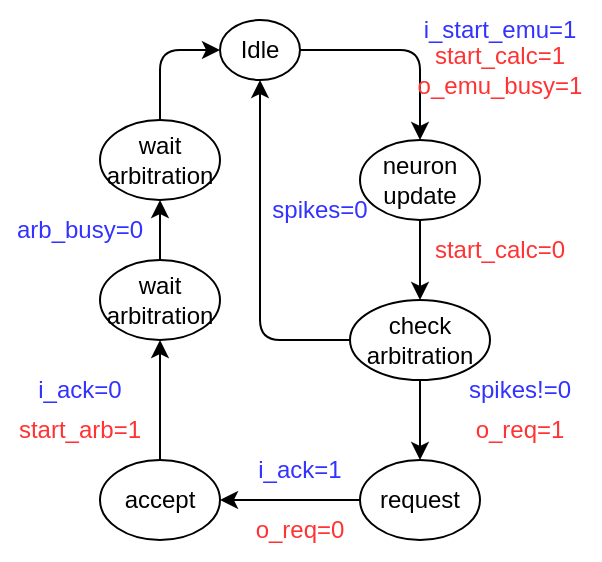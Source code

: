 <mxfile version="26.1.1">
  <diagram name="Page-1" id="e37KfjeBLMmAc0bgkDCy">
    <mxGraphModel dx="574" dy="317" grid="1" gridSize="10" guides="1" tooltips="1" connect="1" arrows="1" fold="1" page="1" pageScale="1" pageWidth="850" pageHeight="1100" math="0" shadow="0">
      <root>
        <mxCell id="0" />
        <mxCell id="1" parent="0" />
        <mxCell id="1oTYcd60OLYXgHPPM0VE-11" style="edgeStyle=orthogonalEdgeStyle;rounded=1;orthogonalLoop=1;jettySize=auto;html=1;exitX=1;exitY=0.5;exitDx=0;exitDy=0;entryX=0.5;entryY=0;entryDx=0;entryDy=0;curved=0;" edge="1" parent="1" source="1oTYcd60OLYXgHPPM0VE-3" target="1oTYcd60OLYXgHPPM0VE-10">
          <mxGeometry relative="1" as="geometry" />
        </mxCell>
        <mxCell id="1oTYcd60OLYXgHPPM0VE-3" value="Idle" style="ellipse;whiteSpace=wrap;html=1;" vertex="1" parent="1">
          <mxGeometry x="150" y="140" width="40" height="30" as="geometry" />
        </mxCell>
        <mxCell id="1oTYcd60OLYXgHPPM0VE-15" style="edgeStyle=orthogonalEdgeStyle;rounded=0;orthogonalLoop=1;jettySize=auto;html=1;exitX=0.5;exitY=1;exitDx=0;exitDy=0;" edge="1" parent="1" source="1oTYcd60OLYXgHPPM0VE-10" target="1oTYcd60OLYXgHPPM0VE-14">
          <mxGeometry relative="1" as="geometry" />
        </mxCell>
        <mxCell id="1oTYcd60OLYXgHPPM0VE-10" value="neuron update" style="ellipse;whiteSpace=wrap;html=1;" vertex="1" parent="1">
          <mxGeometry x="220" y="200" width="60" height="40" as="geometry" />
        </mxCell>
        <mxCell id="1oTYcd60OLYXgHPPM0VE-12" value="&lt;span style=&quot;color: rgb(51, 51, 255);&quot;&gt;i_start_emu=1&lt;/span&gt;" style="text;html=1;align=center;verticalAlign=middle;whiteSpace=wrap;rounded=0;" vertex="1" parent="1">
          <mxGeometry x="260" y="130" width="60" height="30" as="geometry" />
        </mxCell>
        <mxCell id="1oTYcd60OLYXgHPPM0VE-13" value="&lt;div&gt;&lt;span style=&quot;color: rgb(255, 51, 51);&quot;&gt;start_calc=1&lt;/span&gt;&lt;/div&gt;&lt;div&gt;&lt;span style=&quot;color: rgb(255, 51, 51);&quot;&gt;o_emu_busy=1&lt;/span&gt;&lt;/div&gt;" style="text;html=1;align=center;verticalAlign=middle;whiteSpace=wrap;rounded=0;" vertex="1" parent="1">
          <mxGeometry x="250" y="150" width="80" height="30" as="geometry" />
        </mxCell>
        <mxCell id="1oTYcd60OLYXgHPPM0VE-20" style="edgeStyle=orthogonalEdgeStyle;rounded=1;orthogonalLoop=1;jettySize=auto;html=1;exitX=0;exitY=0.5;exitDx=0;exitDy=0;entryX=0.5;entryY=1;entryDx=0;entryDy=0;curved=0;" edge="1" parent="1" source="1oTYcd60OLYXgHPPM0VE-14" target="1oTYcd60OLYXgHPPM0VE-3">
          <mxGeometry relative="1" as="geometry" />
        </mxCell>
        <mxCell id="1oTYcd60OLYXgHPPM0VE-23" style="edgeStyle=orthogonalEdgeStyle;rounded=0;orthogonalLoop=1;jettySize=auto;html=1;exitX=0.5;exitY=1;exitDx=0;exitDy=0;entryX=0.5;entryY=0;entryDx=0;entryDy=0;" edge="1" parent="1" source="1oTYcd60OLYXgHPPM0VE-14" target="1oTYcd60OLYXgHPPM0VE-19">
          <mxGeometry relative="1" as="geometry" />
        </mxCell>
        <mxCell id="1oTYcd60OLYXgHPPM0VE-14" value="&lt;div&gt;check&lt;/div&gt;&lt;div&gt;arbitration&lt;/div&gt;" style="ellipse;whiteSpace=wrap;html=1;" vertex="1" parent="1">
          <mxGeometry x="215" y="280" width="70" height="40" as="geometry" />
        </mxCell>
        <mxCell id="1oTYcd60OLYXgHPPM0VE-16" value="&lt;div&gt;&lt;span style=&quot;color: rgb(255, 51, 51);&quot;&gt;start_calc=0&lt;/span&gt;&lt;/div&gt;" style="text;html=1;align=center;verticalAlign=middle;whiteSpace=wrap;rounded=0;" vertex="1" parent="1">
          <mxGeometry x="250" y="240" width="80" height="30" as="geometry" />
        </mxCell>
        <mxCell id="1oTYcd60OLYXgHPPM0VE-26" style="edgeStyle=orthogonalEdgeStyle;rounded=0;orthogonalLoop=1;jettySize=auto;html=1;exitX=0;exitY=0.5;exitDx=0;exitDy=0;entryX=1;entryY=0.5;entryDx=0;entryDy=0;" edge="1" parent="1" source="1oTYcd60OLYXgHPPM0VE-19" target="1oTYcd60OLYXgHPPM0VE-25">
          <mxGeometry relative="1" as="geometry" />
        </mxCell>
        <mxCell id="1oTYcd60OLYXgHPPM0VE-19" value="request" style="ellipse;whiteSpace=wrap;html=1;" vertex="1" parent="1">
          <mxGeometry x="220" y="360" width="60" height="40" as="geometry" />
        </mxCell>
        <mxCell id="1oTYcd60OLYXgHPPM0VE-21" value="&lt;span style=&quot;color: rgb(51, 51, 255);&quot;&gt;spikes=0&lt;/span&gt;" style="text;html=1;align=center;verticalAlign=middle;whiteSpace=wrap;rounded=0;" vertex="1" parent="1">
          <mxGeometry x="170" y="220" width="60" height="30" as="geometry" />
        </mxCell>
        <mxCell id="1oTYcd60OLYXgHPPM0VE-22" value="&lt;span style=&quot;color: rgb(51, 51, 255);&quot;&gt;spikes!=0&lt;/span&gt;" style="text;html=1;align=center;verticalAlign=middle;whiteSpace=wrap;rounded=0;" vertex="1" parent="1">
          <mxGeometry x="270" y="310" width="60" height="30" as="geometry" />
        </mxCell>
        <mxCell id="1oTYcd60OLYXgHPPM0VE-24" value="&lt;span style=&quot;color: rgb(255, 51, 51);&quot;&gt;o_req=1&lt;/span&gt;" style="text;html=1;align=center;verticalAlign=middle;whiteSpace=wrap;rounded=0;" vertex="1" parent="1">
          <mxGeometry x="260" y="330" width="80" height="30" as="geometry" />
        </mxCell>
        <mxCell id="1oTYcd60OLYXgHPPM0VE-30" style="edgeStyle=orthogonalEdgeStyle;rounded=0;orthogonalLoop=1;jettySize=auto;html=1;exitX=0.5;exitY=0;exitDx=0;exitDy=0;" edge="1" parent="1" source="1oTYcd60OLYXgHPPM0VE-25" target="1oTYcd60OLYXgHPPM0VE-29">
          <mxGeometry relative="1" as="geometry" />
        </mxCell>
        <mxCell id="1oTYcd60OLYXgHPPM0VE-25" value="accept" style="ellipse;whiteSpace=wrap;html=1;" vertex="1" parent="1">
          <mxGeometry x="90" y="360" width="60" height="40" as="geometry" />
        </mxCell>
        <mxCell id="1oTYcd60OLYXgHPPM0VE-27" value="&lt;span style=&quot;color: rgb(51, 51, 255);&quot;&gt;i_ack=1&lt;/span&gt;" style="text;html=1;align=center;verticalAlign=middle;whiteSpace=wrap;rounded=0;" vertex="1" parent="1">
          <mxGeometry x="160" y="350" width="60" height="30" as="geometry" />
        </mxCell>
        <mxCell id="1oTYcd60OLYXgHPPM0VE-28" value="&lt;div&gt;&lt;span style=&quot;color: rgb(255, 51, 51);&quot;&gt;o_req=0&lt;/span&gt;&lt;/div&gt;" style="text;html=1;align=center;verticalAlign=middle;whiteSpace=wrap;rounded=0;" vertex="1" parent="1">
          <mxGeometry x="150" y="380" width="80" height="30" as="geometry" />
        </mxCell>
        <mxCell id="1oTYcd60OLYXgHPPM0VE-36" style="edgeStyle=orthogonalEdgeStyle;rounded=0;orthogonalLoop=1;jettySize=auto;html=1;exitX=0.5;exitY=0;exitDx=0;exitDy=0;entryX=0.5;entryY=1;entryDx=0;entryDy=0;" edge="1" parent="1" source="1oTYcd60OLYXgHPPM0VE-29" target="1oTYcd60OLYXgHPPM0VE-34">
          <mxGeometry relative="1" as="geometry" />
        </mxCell>
        <mxCell id="1oTYcd60OLYXgHPPM0VE-29" value="&lt;div&gt;wait&lt;/div&gt;&lt;div&gt;arbitration&lt;/div&gt;" style="ellipse;whiteSpace=wrap;html=1;" vertex="1" parent="1">
          <mxGeometry x="90" y="260" width="60" height="40" as="geometry" />
        </mxCell>
        <mxCell id="1oTYcd60OLYXgHPPM0VE-31" value="&lt;span style=&quot;color: rgb(255, 51, 51);&quot;&gt;start_arb=1&lt;/span&gt;" style="text;html=1;align=center;verticalAlign=middle;whiteSpace=wrap;rounded=0;" vertex="1" parent="1">
          <mxGeometry x="40" y="330" width="80" height="30" as="geometry" />
        </mxCell>
        <mxCell id="1oTYcd60OLYXgHPPM0VE-32" value="&lt;span style=&quot;color: rgb(51, 51, 255);&quot;&gt;i_ack=0&lt;/span&gt;" style="text;html=1;align=center;verticalAlign=middle;whiteSpace=wrap;rounded=0;" vertex="1" parent="1">
          <mxGeometry x="50" y="310" width="60" height="30" as="geometry" />
        </mxCell>
        <mxCell id="1oTYcd60OLYXgHPPM0VE-38" style="edgeStyle=orthogonalEdgeStyle;rounded=1;orthogonalLoop=1;jettySize=auto;html=1;exitX=0.5;exitY=0;exitDx=0;exitDy=0;entryX=0;entryY=0.5;entryDx=0;entryDy=0;curved=0;" edge="1" parent="1" source="1oTYcd60OLYXgHPPM0VE-34" target="1oTYcd60OLYXgHPPM0VE-3">
          <mxGeometry relative="1" as="geometry" />
        </mxCell>
        <mxCell id="1oTYcd60OLYXgHPPM0VE-34" value="&lt;div&gt;wait&lt;/div&gt;&lt;div&gt;arbitration&lt;/div&gt;" style="ellipse;whiteSpace=wrap;html=1;" vertex="1" parent="1">
          <mxGeometry x="90" y="190" width="60" height="40" as="geometry" />
        </mxCell>
        <mxCell id="1oTYcd60OLYXgHPPM0VE-39" value="&lt;span style=&quot;color: rgb(51, 51, 255);&quot;&gt;arb_busy=0&lt;/span&gt;" style="text;html=1;align=center;verticalAlign=middle;whiteSpace=wrap;rounded=0;" vertex="1" parent="1">
          <mxGeometry x="50" y="230" width="60" height="30" as="geometry" />
        </mxCell>
      </root>
    </mxGraphModel>
  </diagram>
</mxfile>
